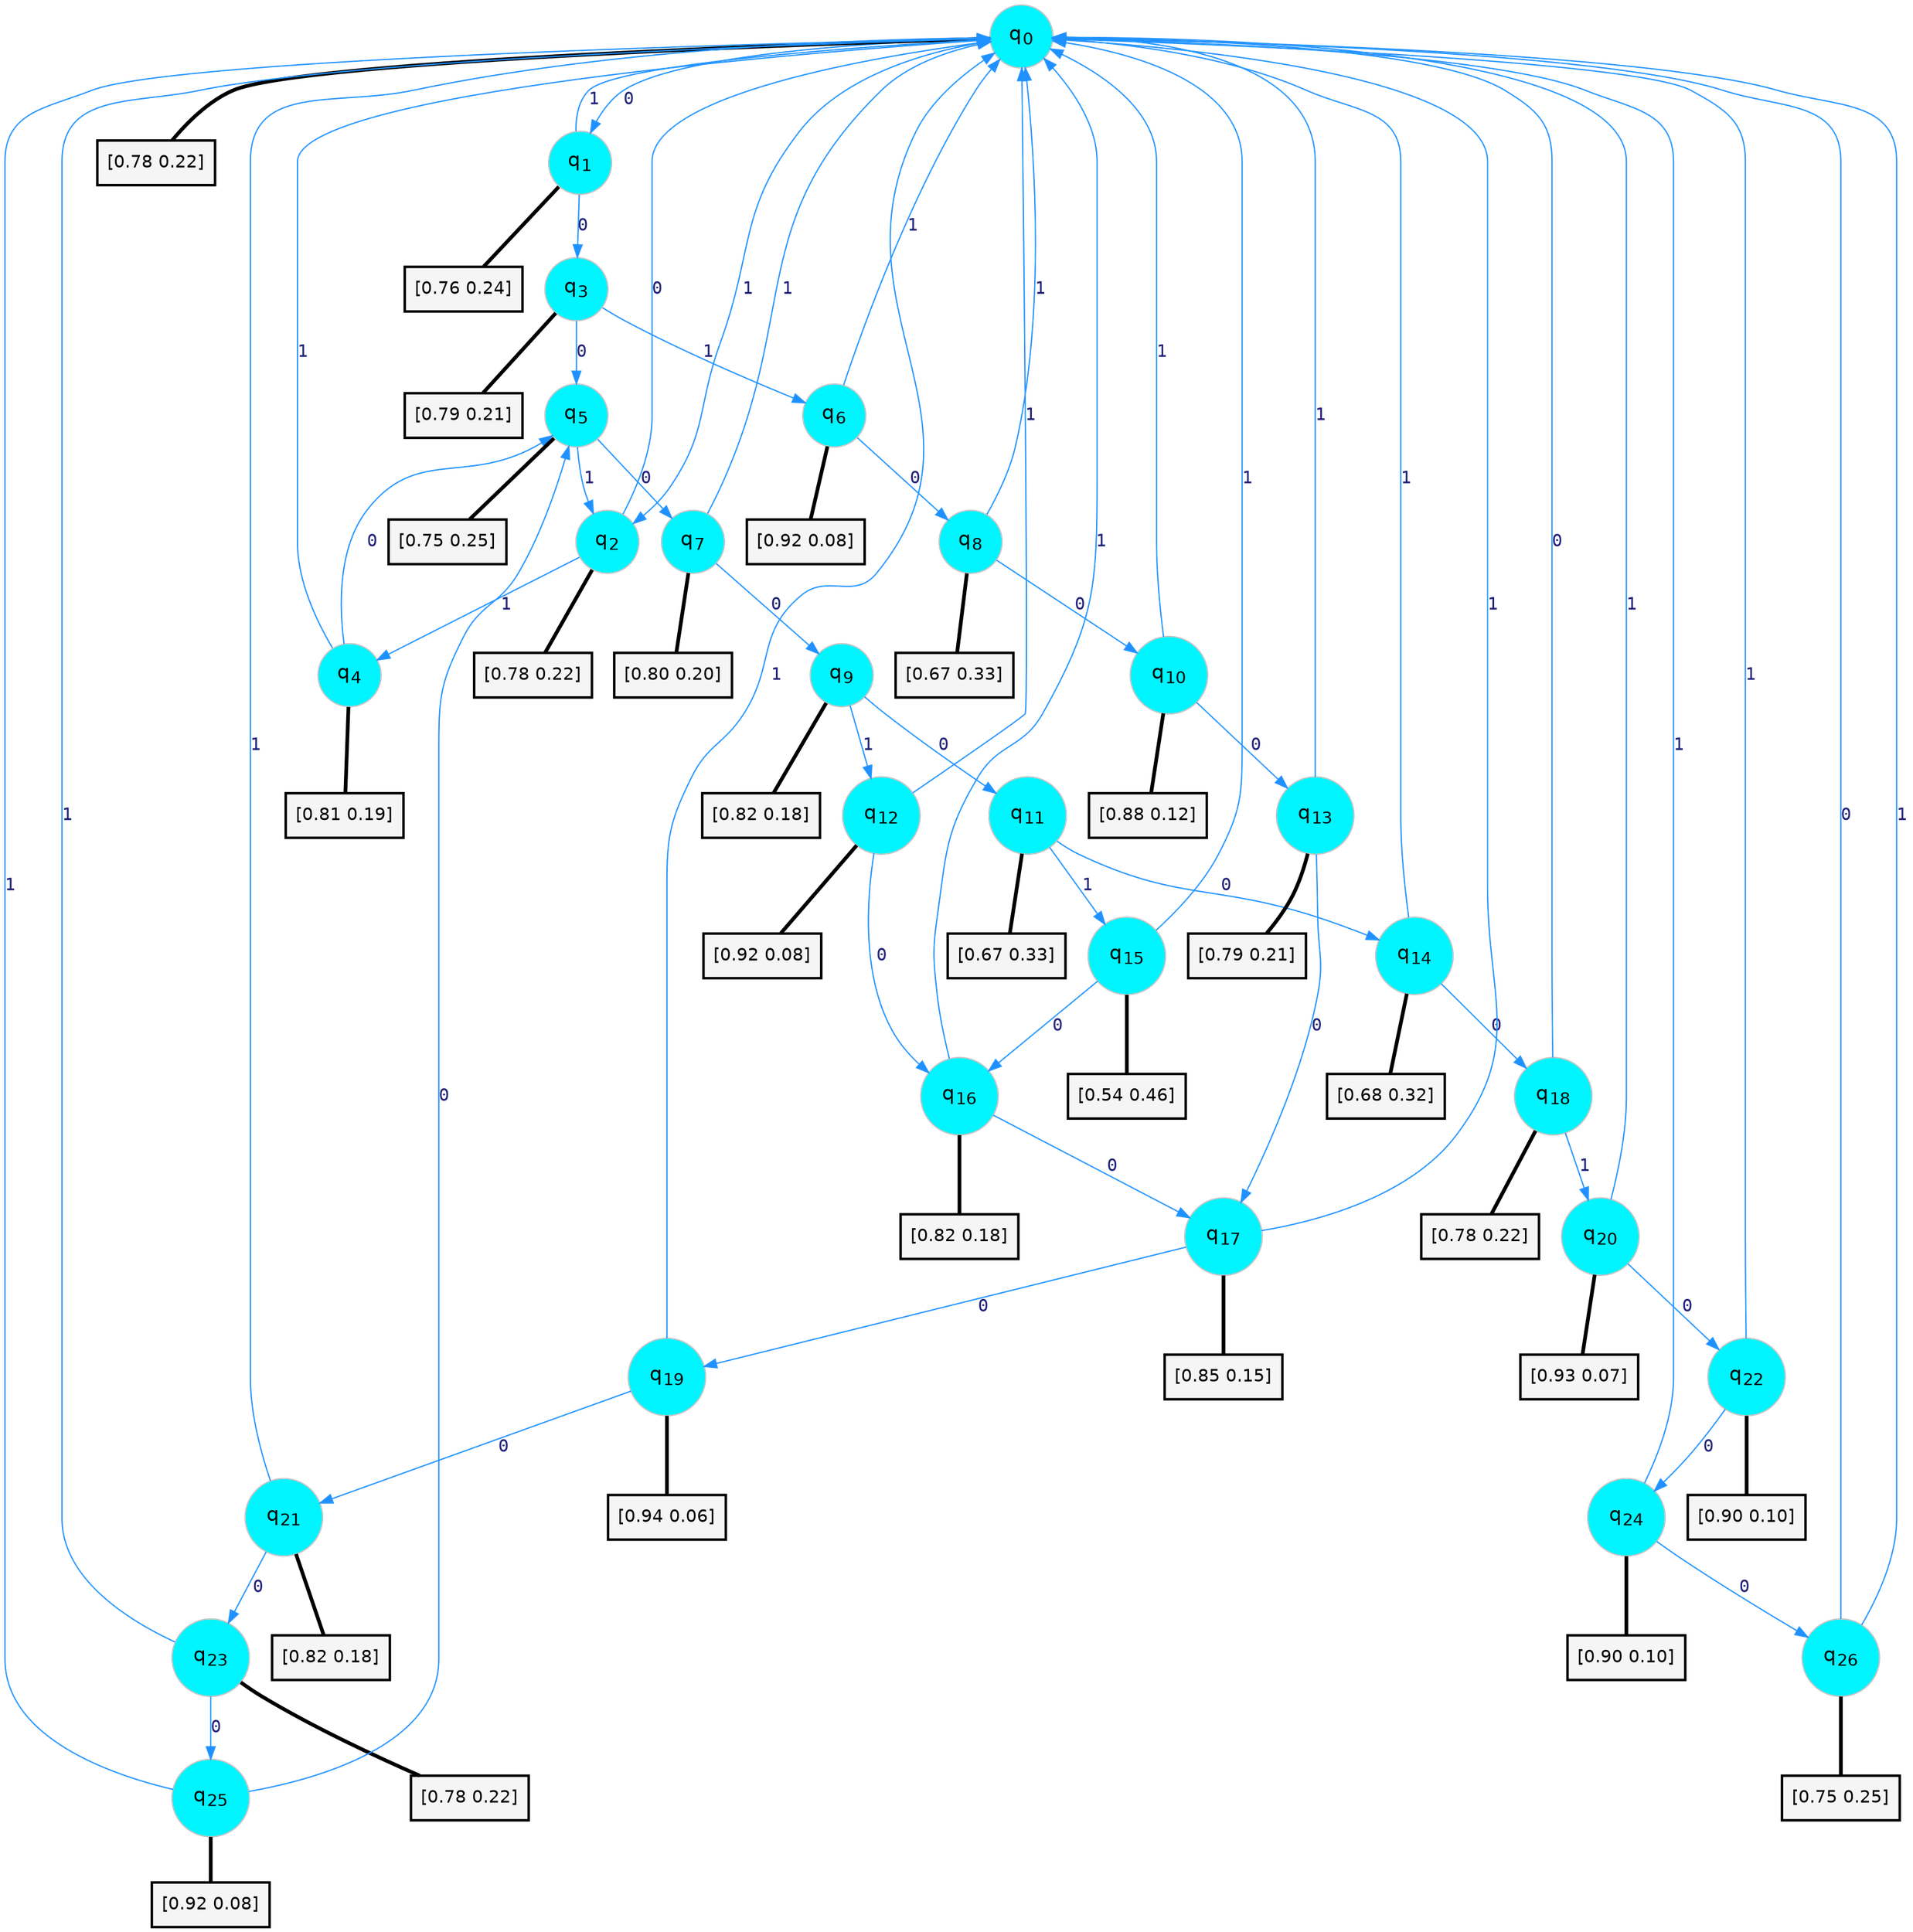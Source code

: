 digraph G {
graph [
bgcolor=transparent, dpi=300, rankdir=TD, size="40,25"];
node [
color=gray, fillcolor=turquoise1, fontcolor=black, fontname=Helvetica, fontsize=16, fontweight=bold, shape=circle, style=filled];
edge [
arrowsize=1, color=dodgerblue1, fontcolor=midnightblue, fontname=courier, fontweight=bold, penwidth=1, style=solid, weight=20];
0[label=<q<SUB>0</SUB>>];
1[label=<q<SUB>1</SUB>>];
2[label=<q<SUB>2</SUB>>];
3[label=<q<SUB>3</SUB>>];
4[label=<q<SUB>4</SUB>>];
5[label=<q<SUB>5</SUB>>];
6[label=<q<SUB>6</SUB>>];
7[label=<q<SUB>7</SUB>>];
8[label=<q<SUB>8</SUB>>];
9[label=<q<SUB>9</SUB>>];
10[label=<q<SUB>10</SUB>>];
11[label=<q<SUB>11</SUB>>];
12[label=<q<SUB>12</SUB>>];
13[label=<q<SUB>13</SUB>>];
14[label=<q<SUB>14</SUB>>];
15[label=<q<SUB>15</SUB>>];
16[label=<q<SUB>16</SUB>>];
17[label=<q<SUB>17</SUB>>];
18[label=<q<SUB>18</SUB>>];
19[label=<q<SUB>19</SUB>>];
20[label=<q<SUB>20</SUB>>];
21[label=<q<SUB>21</SUB>>];
22[label=<q<SUB>22</SUB>>];
23[label=<q<SUB>23</SUB>>];
24[label=<q<SUB>24</SUB>>];
25[label=<q<SUB>25</SUB>>];
26[label=<q<SUB>26</SUB>>];
27[label="[0.78 0.22]", shape=box,fontcolor=black, fontname=Helvetica, fontsize=14, penwidth=2, fillcolor=whitesmoke,color=black];
28[label="[0.76 0.24]", shape=box,fontcolor=black, fontname=Helvetica, fontsize=14, penwidth=2, fillcolor=whitesmoke,color=black];
29[label="[0.78 0.22]", shape=box,fontcolor=black, fontname=Helvetica, fontsize=14, penwidth=2, fillcolor=whitesmoke,color=black];
30[label="[0.79 0.21]", shape=box,fontcolor=black, fontname=Helvetica, fontsize=14, penwidth=2, fillcolor=whitesmoke,color=black];
31[label="[0.81 0.19]", shape=box,fontcolor=black, fontname=Helvetica, fontsize=14, penwidth=2, fillcolor=whitesmoke,color=black];
32[label="[0.75 0.25]", shape=box,fontcolor=black, fontname=Helvetica, fontsize=14, penwidth=2, fillcolor=whitesmoke,color=black];
33[label="[0.92 0.08]", shape=box,fontcolor=black, fontname=Helvetica, fontsize=14, penwidth=2, fillcolor=whitesmoke,color=black];
34[label="[0.80 0.20]", shape=box,fontcolor=black, fontname=Helvetica, fontsize=14, penwidth=2, fillcolor=whitesmoke,color=black];
35[label="[0.67 0.33]", shape=box,fontcolor=black, fontname=Helvetica, fontsize=14, penwidth=2, fillcolor=whitesmoke,color=black];
36[label="[0.82 0.18]", shape=box,fontcolor=black, fontname=Helvetica, fontsize=14, penwidth=2, fillcolor=whitesmoke,color=black];
37[label="[0.88 0.12]", shape=box,fontcolor=black, fontname=Helvetica, fontsize=14, penwidth=2, fillcolor=whitesmoke,color=black];
38[label="[0.67 0.33]", shape=box,fontcolor=black, fontname=Helvetica, fontsize=14, penwidth=2, fillcolor=whitesmoke,color=black];
39[label="[0.92 0.08]", shape=box,fontcolor=black, fontname=Helvetica, fontsize=14, penwidth=2, fillcolor=whitesmoke,color=black];
40[label="[0.79 0.21]", shape=box,fontcolor=black, fontname=Helvetica, fontsize=14, penwidth=2, fillcolor=whitesmoke,color=black];
41[label="[0.68 0.32]", shape=box,fontcolor=black, fontname=Helvetica, fontsize=14, penwidth=2, fillcolor=whitesmoke,color=black];
42[label="[0.54 0.46]", shape=box,fontcolor=black, fontname=Helvetica, fontsize=14, penwidth=2, fillcolor=whitesmoke,color=black];
43[label="[0.82 0.18]", shape=box,fontcolor=black, fontname=Helvetica, fontsize=14, penwidth=2, fillcolor=whitesmoke,color=black];
44[label="[0.85 0.15]", shape=box,fontcolor=black, fontname=Helvetica, fontsize=14, penwidth=2, fillcolor=whitesmoke,color=black];
45[label="[0.78 0.22]", shape=box,fontcolor=black, fontname=Helvetica, fontsize=14, penwidth=2, fillcolor=whitesmoke,color=black];
46[label="[0.94 0.06]", shape=box,fontcolor=black, fontname=Helvetica, fontsize=14, penwidth=2, fillcolor=whitesmoke,color=black];
47[label="[0.93 0.07]", shape=box,fontcolor=black, fontname=Helvetica, fontsize=14, penwidth=2, fillcolor=whitesmoke,color=black];
48[label="[0.82 0.18]", shape=box,fontcolor=black, fontname=Helvetica, fontsize=14, penwidth=2, fillcolor=whitesmoke,color=black];
49[label="[0.90 0.10]", shape=box,fontcolor=black, fontname=Helvetica, fontsize=14, penwidth=2, fillcolor=whitesmoke,color=black];
50[label="[0.78 0.22]", shape=box,fontcolor=black, fontname=Helvetica, fontsize=14, penwidth=2, fillcolor=whitesmoke,color=black];
51[label="[0.90 0.10]", shape=box,fontcolor=black, fontname=Helvetica, fontsize=14, penwidth=2, fillcolor=whitesmoke,color=black];
52[label="[0.92 0.08]", shape=box,fontcolor=black, fontname=Helvetica, fontsize=14, penwidth=2, fillcolor=whitesmoke,color=black];
53[label="[0.75 0.25]", shape=box,fontcolor=black, fontname=Helvetica, fontsize=14, penwidth=2, fillcolor=whitesmoke,color=black];
0->1 [label=0];
0->2 [label=1];
0->27 [arrowhead=none, penwidth=3,color=black];
1->3 [label=0];
1->0 [label=1];
1->28 [arrowhead=none, penwidth=3,color=black];
2->0 [label=0];
2->4 [label=1];
2->29 [arrowhead=none, penwidth=3,color=black];
3->5 [label=0];
3->6 [label=1];
3->30 [arrowhead=none, penwidth=3,color=black];
4->5 [label=0];
4->0 [label=1];
4->31 [arrowhead=none, penwidth=3,color=black];
5->7 [label=0];
5->2 [label=1];
5->32 [arrowhead=none, penwidth=3,color=black];
6->8 [label=0];
6->0 [label=1];
6->33 [arrowhead=none, penwidth=3,color=black];
7->9 [label=0];
7->0 [label=1];
7->34 [arrowhead=none, penwidth=3,color=black];
8->10 [label=0];
8->0 [label=1];
8->35 [arrowhead=none, penwidth=3,color=black];
9->11 [label=0];
9->12 [label=1];
9->36 [arrowhead=none, penwidth=3,color=black];
10->13 [label=0];
10->0 [label=1];
10->37 [arrowhead=none, penwidth=3,color=black];
11->14 [label=0];
11->15 [label=1];
11->38 [arrowhead=none, penwidth=3,color=black];
12->16 [label=0];
12->0 [label=1];
12->39 [arrowhead=none, penwidth=3,color=black];
13->17 [label=0];
13->0 [label=1];
13->40 [arrowhead=none, penwidth=3,color=black];
14->18 [label=0];
14->0 [label=1];
14->41 [arrowhead=none, penwidth=3,color=black];
15->16 [label=0];
15->0 [label=1];
15->42 [arrowhead=none, penwidth=3,color=black];
16->17 [label=0];
16->0 [label=1];
16->43 [arrowhead=none, penwidth=3,color=black];
17->19 [label=0];
17->0 [label=1];
17->44 [arrowhead=none, penwidth=3,color=black];
18->0 [label=0];
18->20 [label=1];
18->45 [arrowhead=none, penwidth=3,color=black];
19->21 [label=0];
19->0 [label=1];
19->46 [arrowhead=none, penwidth=3,color=black];
20->22 [label=0];
20->0 [label=1];
20->47 [arrowhead=none, penwidth=3,color=black];
21->23 [label=0];
21->0 [label=1];
21->48 [arrowhead=none, penwidth=3,color=black];
22->24 [label=0];
22->0 [label=1];
22->49 [arrowhead=none, penwidth=3,color=black];
23->25 [label=0];
23->0 [label=1];
23->50 [arrowhead=none, penwidth=3,color=black];
24->26 [label=0];
24->0 [label=1];
24->51 [arrowhead=none, penwidth=3,color=black];
25->5 [label=0];
25->0 [label=1];
25->52 [arrowhead=none, penwidth=3,color=black];
26->0 [label=0];
26->0 [label=1];
26->53 [arrowhead=none, penwidth=3,color=black];
}
